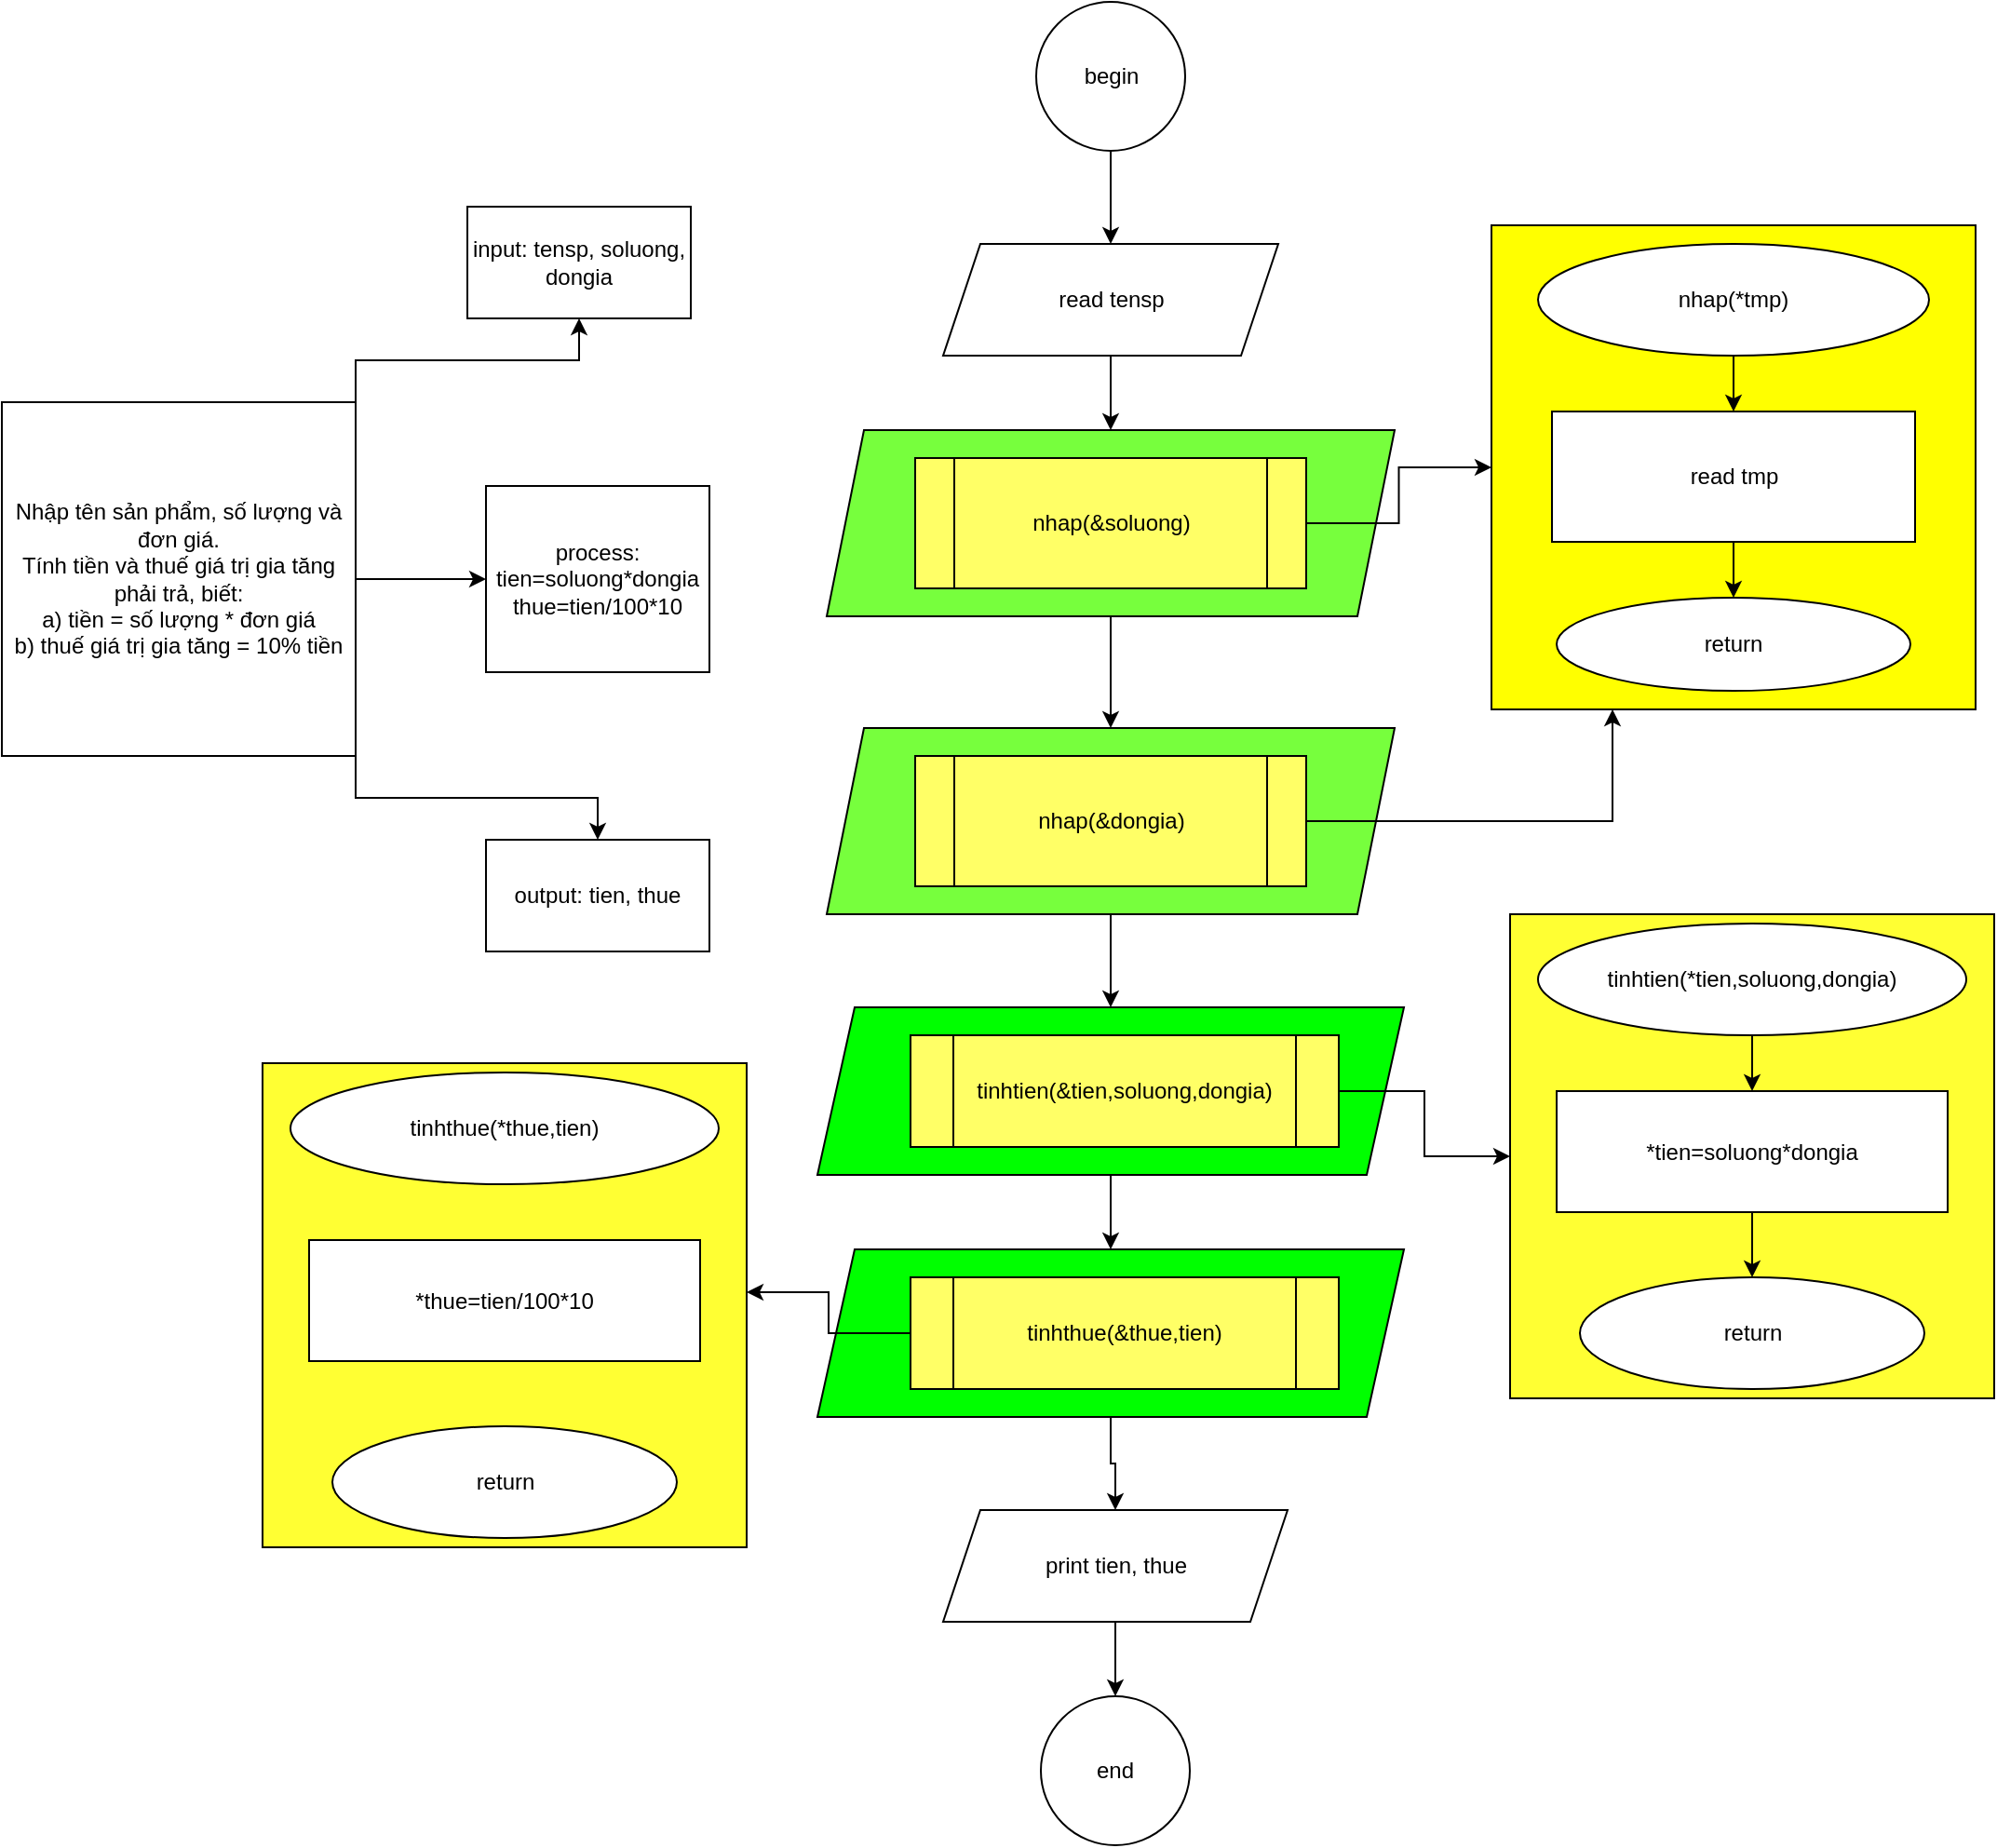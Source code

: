 <mxfile version="21.1.2" type="device">
  <diagram name="Page-1" id="zIp_75Tj2olefpH6wEmV">
    <mxGraphModel dx="1970" dy="1642" grid="1" gridSize="10" guides="1" tooltips="1" connect="1" arrows="1" fold="1" page="1" pageScale="1" pageWidth="850" pageHeight="1100" math="0" shadow="0">
      <root>
        <mxCell id="0" />
        <mxCell id="1" parent="0" />
        <mxCell id="DKapiem6TMXHNw-3UVct-40" style="edgeStyle=orthogonalEdgeStyle;rounded=0;orthogonalLoop=1;jettySize=auto;html=1;entryX=0.5;entryY=0;entryDx=0;entryDy=0;" edge="1" parent="1" source="DKapiem6TMXHNw-3UVct-2" target="DKapiem6TMXHNw-3UVct-39">
          <mxGeometry relative="1" as="geometry" />
        </mxCell>
        <mxCell id="DKapiem6TMXHNw-3UVct-2" value="begin" style="ellipse;whiteSpace=wrap;html=1;aspect=fixed;" vertex="1" parent="1">
          <mxGeometry x="385.5" y="-90" width="80" height="80" as="geometry" />
        </mxCell>
        <mxCell id="DKapiem6TMXHNw-3UVct-3" value="end" style="ellipse;whiteSpace=wrap;html=1;aspect=fixed;" vertex="1" parent="1">
          <mxGeometry x="388" y="820" width="80" height="80" as="geometry" />
        </mxCell>
        <mxCell id="DKapiem6TMXHNw-3UVct-37" style="edgeStyle=orthogonalEdgeStyle;rounded=0;orthogonalLoop=1;jettySize=auto;html=1;exitX=0.5;exitY=1;exitDx=0;exitDy=0;entryX=0.5;entryY=0;entryDx=0;entryDy=0;" edge="1" parent="1" source="DKapiem6TMXHNw-3UVct-5" target="DKapiem6TMXHNw-3UVct-35">
          <mxGeometry relative="1" as="geometry" />
        </mxCell>
        <mxCell id="DKapiem6TMXHNw-3UVct-5" value="" style="shape=parallelogram;perimeter=parallelogramPerimeter;whiteSpace=wrap;html=1;fixedSize=1;fillColor=#77FF3D;" vertex="1" parent="1">
          <mxGeometry x="273" y="140" width="305" height="100" as="geometry" />
        </mxCell>
        <mxCell id="DKapiem6TMXHNw-3UVct-6" style="edgeStyle=orthogonalEdgeStyle;rounded=0;orthogonalLoop=1;jettySize=auto;html=1;exitX=1;exitY=0.5;exitDx=0;exitDy=0;entryX=0;entryY=0.5;entryDx=0;entryDy=0;" edge="1" parent="1" source="DKapiem6TMXHNw-3UVct-7" target="DKapiem6TMXHNw-3UVct-8">
          <mxGeometry relative="1" as="geometry">
            <mxPoint x="660" y="189.471" as="targetPoint" />
          </mxGeometry>
        </mxCell>
        <mxCell id="DKapiem6TMXHNw-3UVct-7" value="nhap(&amp;amp;soluong)" style="shape=process;whiteSpace=wrap;html=1;backgroundOutline=1;fillColor=#FFFF66;" vertex="1" parent="1">
          <mxGeometry x="320.5" y="155" width="210" height="70" as="geometry" />
        </mxCell>
        <mxCell id="DKapiem6TMXHNw-3UVct-8" value="" style="whiteSpace=wrap;html=1;aspect=fixed;fillColor=#FFFF00;" vertex="1" parent="1">
          <mxGeometry x="630" y="30" width="260" height="260" as="geometry" />
        </mxCell>
        <mxCell id="DKapiem6TMXHNw-3UVct-9" style="edgeStyle=orthogonalEdgeStyle;rounded=0;orthogonalLoop=1;jettySize=auto;html=1;entryX=0.5;entryY=0;entryDx=0;entryDy=0;" edge="1" parent="1" source="DKapiem6TMXHNw-3UVct-10" target="DKapiem6TMXHNw-3UVct-14">
          <mxGeometry relative="1" as="geometry" />
        </mxCell>
        <mxCell id="DKapiem6TMXHNw-3UVct-10" value="nhap(*tmp)" style="ellipse;whiteSpace=wrap;html=1;" vertex="1" parent="1">
          <mxGeometry x="655" y="40" width="210" height="60" as="geometry" />
        </mxCell>
        <mxCell id="DKapiem6TMXHNw-3UVct-11" style="edgeStyle=orthogonalEdgeStyle;rounded=0;orthogonalLoop=1;jettySize=auto;html=1;exitX=0.5;exitY=1;exitDx=0;exitDy=0;" edge="1" parent="1" source="DKapiem6TMXHNw-3UVct-10" target="DKapiem6TMXHNw-3UVct-10">
          <mxGeometry relative="1" as="geometry" />
        </mxCell>
        <mxCell id="DKapiem6TMXHNw-3UVct-12" value="return" style="ellipse;whiteSpace=wrap;html=1;" vertex="1" parent="1">
          <mxGeometry x="665" y="230" width="190" height="50" as="geometry" />
        </mxCell>
        <mxCell id="DKapiem6TMXHNw-3UVct-13" style="edgeStyle=orthogonalEdgeStyle;rounded=0;orthogonalLoop=1;jettySize=auto;html=1;entryX=0.5;entryY=0;entryDx=0;entryDy=0;" edge="1" parent="1" source="DKapiem6TMXHNw-3UVct-14" target="DKapiem6TMXHNw-3UVct-12">
          <mxGeometry relative="1" as="geometry" />
        </mxCell>
        <mxCell id="DKapiem6TMXHNw-3UVct-14" value="read tmp" style="rounded=0;whiteSpace=wrap;html=1;" vertex="1" parent="1">
          <mxGeometry x="662.5" y="130" width="195" height="70" as="geometry" />
        </mxCell>
        <mxCell id="DKapiem6TMXHNw-3UVct-47" style="edgeStyle=orthogonalEdgeStyle;rounded=0;orthogonalLoop=1;jettySize=auto;html=1;" edge="1" parent="1" source="DKapiem6TMXHNw-3UVct-15" target="DKapiem6TMXHNw-3UVct-45">
          <mxGeometry relative="1" as="geometry" />
        </mxCell>
        <mxCell id="DKapiem6TMXHNw-3UVct-15" value="" style="shape=parallelogram;perimeter=parallelogramPerimeter;whiteSpace=wrap;html=1;fixedSize=1;fillColor=#00FF00;" vertex="1" parent="1">
          <mxGeometry x="268" y="450" width="315" height="90" as="geometry" />
        </mxCell>
        <mxCell id="DKapiem6TMXHNw-3UVct-19" style="edgeStyle=orthogonalEdgeStyle;rounded=0;orthogonalLoop=1;jettySize=auto;html=1;entryX=0.5;entryY=0;entryDx=0;entryDy=0;" edge="1" parent="1" source="DKapiem6TMXHNw-3UVct-20" target="DKapiem6TMXHNw-3UVct-3">
          <mxGeometry relative="1" as="geometry" />
        </mxCell>
        <mxCell id="DKapiem6TMXHNw-3UVct-20" value="print tien, thue" style="shape=parallelogram;perimeter=parallelogramPerimeter;whiteSpace=wrap;html=1;fixedSize=1;" vertex="1" parent="1">
          <mxGeometry x="335.5" y="720" width="185" height="60" as="geometry" />
        </mxCell>
        <mxCell id="DKapiem6TMXHNw-3UVct-21" value="" style="whiteSpace=wrap;html=1;aspect=fixed;fillColor=#FFFF33;" vertex="1" parent="1">
          <mxGeometry x="640" y="400" width="260" height="260" as="geometry" />
        </mxCell>
        <mxCell id="DKapiem6TMXHNw-3UVct-22" style="edgeStyle=orthogonalEdgeStyle;rounded=0;orthogonalLoop=1;jettySize=auto;html=1;entryX=0.5;entryY=0;entryDx=0;entryDy=0;" edge="1" parent="1" source="DKapiem6TMXHNw-3UVct-23" target="DKapiem6TMXHNw-3UVct-26">
          <mxGeometry relative="1" as="geometry" />
        </mxCell>
        <mxCell id="DKapiem6TMXHNw-3UVct-23" value="tinhtien(*tien,soluong,dongia)" style="ellipse;whiteSpace=wrap;html=1;" vertex="1" parent="1">
          <mxGeometry x="655" y="405" width="230" height="60" as="geometry" />
        </mxCell>
        <mxCell id="DKapiem6TMXHNw-3UVct-24" value="return" style="ellipse;whiteSpace=wrap;html=1;" vertex="1" parent="1">
          <mxGeometry x="677.5" y="595" width="185" height="60" as="geometry" />
        </mxCell>
        <mxCell id="DKapiem6TMXHNw-3UVct-25" style="edgeStyle=orthogonalEdgeStyle;rounded=0;orthogonalLoop=1;jettySize=auto;html=1;" edge="1" parent="1" source="DKapiem6TMXHNw-3UVct-26" target="DKapiem6TMXHNw-3UVct-24">
          <mxGeometry relative="1" as="geometry" />
        </mxCell>
        <mxCell id="DKapiem6TMXHNw-3UVct-26" value="*tien=soluong*dongia" style="rounded=0;whiteSpace=wrap;html=1;" vertex="1" parent="1">
          <mxGeometry x="665" y="495" width="210" height="65" as="geometry" />
        </mxCell>
        <mxCell id="DKapiem6TMXHNw-3UVct-27" style="edgeStyle=orthogonalEdgeStyle;rounded=0;orthogonalLoop=1;jettySize=auto;html=1;exitX=1;exitY=0;exitDx=0;exitDy=0;" edge="1" parent="1" source="DKapiem6TMXHNw-3UVct-30" target="DKapiem6TMXHNw-3UVct-31">
          <mxGeometry relative="1" as="geometry">
            <mxPoint x="90" y="90" as="targetPoint" />
          </mxGeometry>
        </mxCell>
        <mxCell id="DKapiem6TMXHNw-3UVct-28" style="edgeStyle=orthogonalEdgeStyle;rounded=0;orthogonalLoop=1;jettySize=auto;html=1;" edge="1" parent="1" source="DKapiem6TMXHNw-3UVct-30" target="DKapiem6TMXHNw-3UVct-32">
          <mxGeometry relative="1" as="geometry">
            <mxPoint x="130" y="220" as="targetPoint" />
          </mxGeometry>
        </mxCell>
        <mxCell id="DKapiem6TMXHNw-3UVct-29" style="edgeStyle=orthogonalEdgeStyle;rounded=0;orthogonalLoop=1;jettySize=auto;html=1;exitX=1;exitY=1;exitDx=0;exitDy=0;" edge="1" parent="1" source="DKapiem6TMXHNw-3UVct-30" target="DKapiem6TMXHNw-3UVct-33">
          <mxGeometry relative="1" as="geometry">
            <mxPoint x="140" y="390" as="targetPoint" />
          </mxGeometry>
        </mxCell>
        <mxCell id="DKapiem6TMXHNw-3UVct-30" value="&lt;div&gt;Nhập tên sản phẩm, số lượng và đơn giá.&lt;/div&gt;&lt;div&gt;Tính tiền và thuế giá trị gia tăng phải trả, biết:&lt;/div&gt;&lt;div&gt;a) tiền = số lượng * đơn giá&lt;/div&gt;&lt;div&gt;b) thuế giá trị gia tăng = 10% tiền&lt;/div&gt;" style="whiteSpace=wrap;html=1;aspect=fixed;" vertex="1" parent="1">
          <mxGeometry x="-170" y="125" width="190" height="190" as="geometry" />
        </mxCell>
        <mxCell id="DKapiem6TMXHNw-3UVct-31" value="input: tensp, soluong, dongia" style="rounded=0;whiteSpace=wrap;html=1;" vertex="1" parent="1">
          <mxGeometry x="80" y="20" width="120" height="60" as="geometry" />
        </mxCell>
        <mxCell id="DKapiem6TMXHNw-3UVct-32" value="process:&lt;br&gt;tien=soluong*dongia&lt;br&gt;thue=tien/100*10" style="rounded=0;whiteSpace=wrap;html=1;" vertex="1" parent="1">
          <mxGeometry x="90" y="170" width="120" height="100" as="geometry" />
        </mxCell>
        <mxCell id="DKapiem6TMXHNw-3UVct-33" value="output: tien, thue" style="rounded=0;whiteSpace=wrap;html=1;" vertex="1" parent="1">
          <mxGeometry x="90" y="360" width="120" height="60" as="geometry" />
        </mxCell>
        <mxCell id="DKapiem6TMXHNw-3UVct-43" style="edgeStyle=orthogonalEdgeStyle;rounded=0;orthogonalLoop=1;jettySize=auto;html=1;" edge="1" parent="1" source="DKapiem6TMXHNw-3UVct-35" target="DKapiem6TMXHNw-3UVct-15">
          <mxGeometry relative="1" as="geometry" />
        </mxCell>
        <mxCell id="DKapiem6TMXHNw-3UVct-35" value="" style="shape=parallelogram;perimeter=parallelogramPerimeter;whiteSpace=wrap;html=1;fixedSize=1;fillColor=#77FF3D;" vertex="1" parent="1">
          <mxGeometry x="273" y="300" width="305" height="100" as="geometry" />
        </mxCell>
        <mxCell id="DKapiem6TMXHNw-3UVct-38" style="edgeStyle=orthogonalEdgeStyle;rounded=0;orthogonalLoop=1;jettySize=auto;html=1;exitX=1;exitY=0.5;exitDx=0;exitDy=0;entryX=0.25;entryY=1;entryDx=0;entryDy=0;" edge="1" parent="1" source="DKapiem6TMXHNw-3UVct-36" target="DKapiem6TMXHNw-3UVct-8">
          <mxGeometry relative="1" as="geometry" />
        </mxCell>
        <mxCell id="DKapiem6TMXHNw-3UVct-36" value="nhap(&amp;amp;dongia)" style="shape=process;whiteSpace=wrap;html=1;backgroundOutline=1;fillColor=#FFFF66;" vertex="1" parent="1">
          <mxGeometry x="320.5" y="315" width="210" height="70" as="geometry" />
        </mxCell>
        <mxCell id="DKapiem6TMXHNw-3UVct-41" style="edgeStyle=orthogonalEdgeStyle;rounded=0;orthogonalLoop=1;jettySize=auto;html=1;entryX=0.5;entryY=0;entryDx=0;entryDy=0;" edge="1" parent="1" source="DKapiem6TMXHNw-3UVct-39" target="DKapiem6TMXHNw-3UVct-5">
          <mxGeometry relative="1" as="geometry" />
        </mxCell>
        <mxCell id="DKapiem6TMXHNw-3UVct-39" value="read tensp" style="shape=parallelogram;perimeter=parallelogramPerimeter;whiteSpace=wrap;html=1;fixedSize=1;" vertex="1" parent="1">
          <mxGeometry x="335.5" y="40" width="180" height="60" as="geometry" />
        </mxCell>
        <mxCell id="DKapiem6TMXHNw-3UVct-44" style="edgeStyle=orthogonalEdgeStyle;rounded=0;orthogonalLoop=1;jettySize=auto;html=1;exitX=1;exitY=0.5;exitDx=0;exitDy=0;" edge="1" parent="1" source="DKapiem6TMXHNw-3UVct-42" target="DKapiem6TMXHNw-3UVct-21">
          <mxGeometry relative="1" as="geometry" />
        </mxCell>
        <mxCell id="DKapiem6TMXHNw-3UVct-42" value="tinhtien(&amp;amp;tien,soluong,dongia)" style="shape=process;whiteSpace=wrap;html=1;backgroundOutline=1;fillColor=#FFFF66;" vertex="1" parent="1">
          <mxGeometry x="318" y="465" width="230" height="60" as="geometry" />
        </mxCell>
        <mxCell id="DKapiem6TMXHNw-3UVct-53" style="edgeStyle=orthogonalEdgeStyle;rounded=0;orthogonalLoop=1;jettySize=auto;html=1;entryX=0.5;entryY=0;entryDx=0;entryDy=0;" edge="1" parent="1" source="DKapiem6TMXHNw-3UVct-45" target="DKapiem6TMXHNw-3UVct-20">
          <mxGeometry relative="1" as="geometry" />
        </mxCell>
        <mxCell id="DKapiem6TMXHNw-3UVct-45" value="" style="shape=parallelogram;perimeter=parallelogramPerimeter;whiteSpace=wrap;html=1;fixedSize=1;fillColor=#00FF00;" vertex="1" parent="1">
          <mxGeometry x="268" y="580" width="315" height="90" as="geometry" />
        </mxCell>
        <mxCell id="DKapiem6TMXHNw-3UVct-52" style="edgeStyle=orthogonalEdgeStyle;rounded=0;orthogonalLoop=1;jettySize=auto;html=1;exitX=0;exitY=0.5;exitDx=0;exitDy=0;entryX=1;entryY=0.473;entryDx=0;entryDy=0;entryPerimeter=0;" edge="1" parent="1" source="DKapiem6TMXHNw-3UVct-46" target="DKapiem6TMXHNw-3UVct-48">
          <mxGeometry relative="1" as="geometry" />
        </mxCell>
        <mxCell id="DKapiem6TMXHNw-3UVct-46" value="tinhthue(&amp;amp;thue,tien)" style="shape=process;whiteSpace=wrap;html=1;backgroundOutline=1;fillColor=#FFFF66;" vertex="1" parent="1">
          <mxGeometry x="318" y="595" width="230" height="60" as="geometry" />
        </mxCell>
        <mxCell id="DKapiem6TMXHNw-3UVct-48" value="" style="whiteSpace=wrap;html=1;aspect=fixed;fillColor=#FFFF33;" vertex="1" parent="1">
          <mxGeometry x="-30" y="480" width="260" height="260" as="geometry" />
        </mxCell>
        <mxCell id="DKapiem6TMXHNw-3UVct-49" value="tinhthue(*thue,tien)" style="ellipse;whiteSpace=wrap;html=1;" vertex="1" parent="1">
          <mxGeometry x="-15" y="485" width="230" height="60" as="geometry" />
        </mxCell>
        <mxCell id="DKapiem6TMXHNw-3UVct-50" value="return" style="ellipse;whiteSpace=wrap;html=1;" vertex="1" parent="1">
          <mxGeometry x="7.5" y="675" width="185" height="60" as="geometry" />
        </mxCell>
        <mxCell id="DKapiem6TMXHNw-3UVct-51" value="*thue=tien/100*10" style="rounded=0;whiteSpace=wrap;html=1;" vertex="1" parent="1">
          <mxGeometry x="-5" y="575" width="210" height="65" as="geometry" />
        </mxCell>
      </root>
    </mxGraphModel>
  </diagram>
</mxfile>
